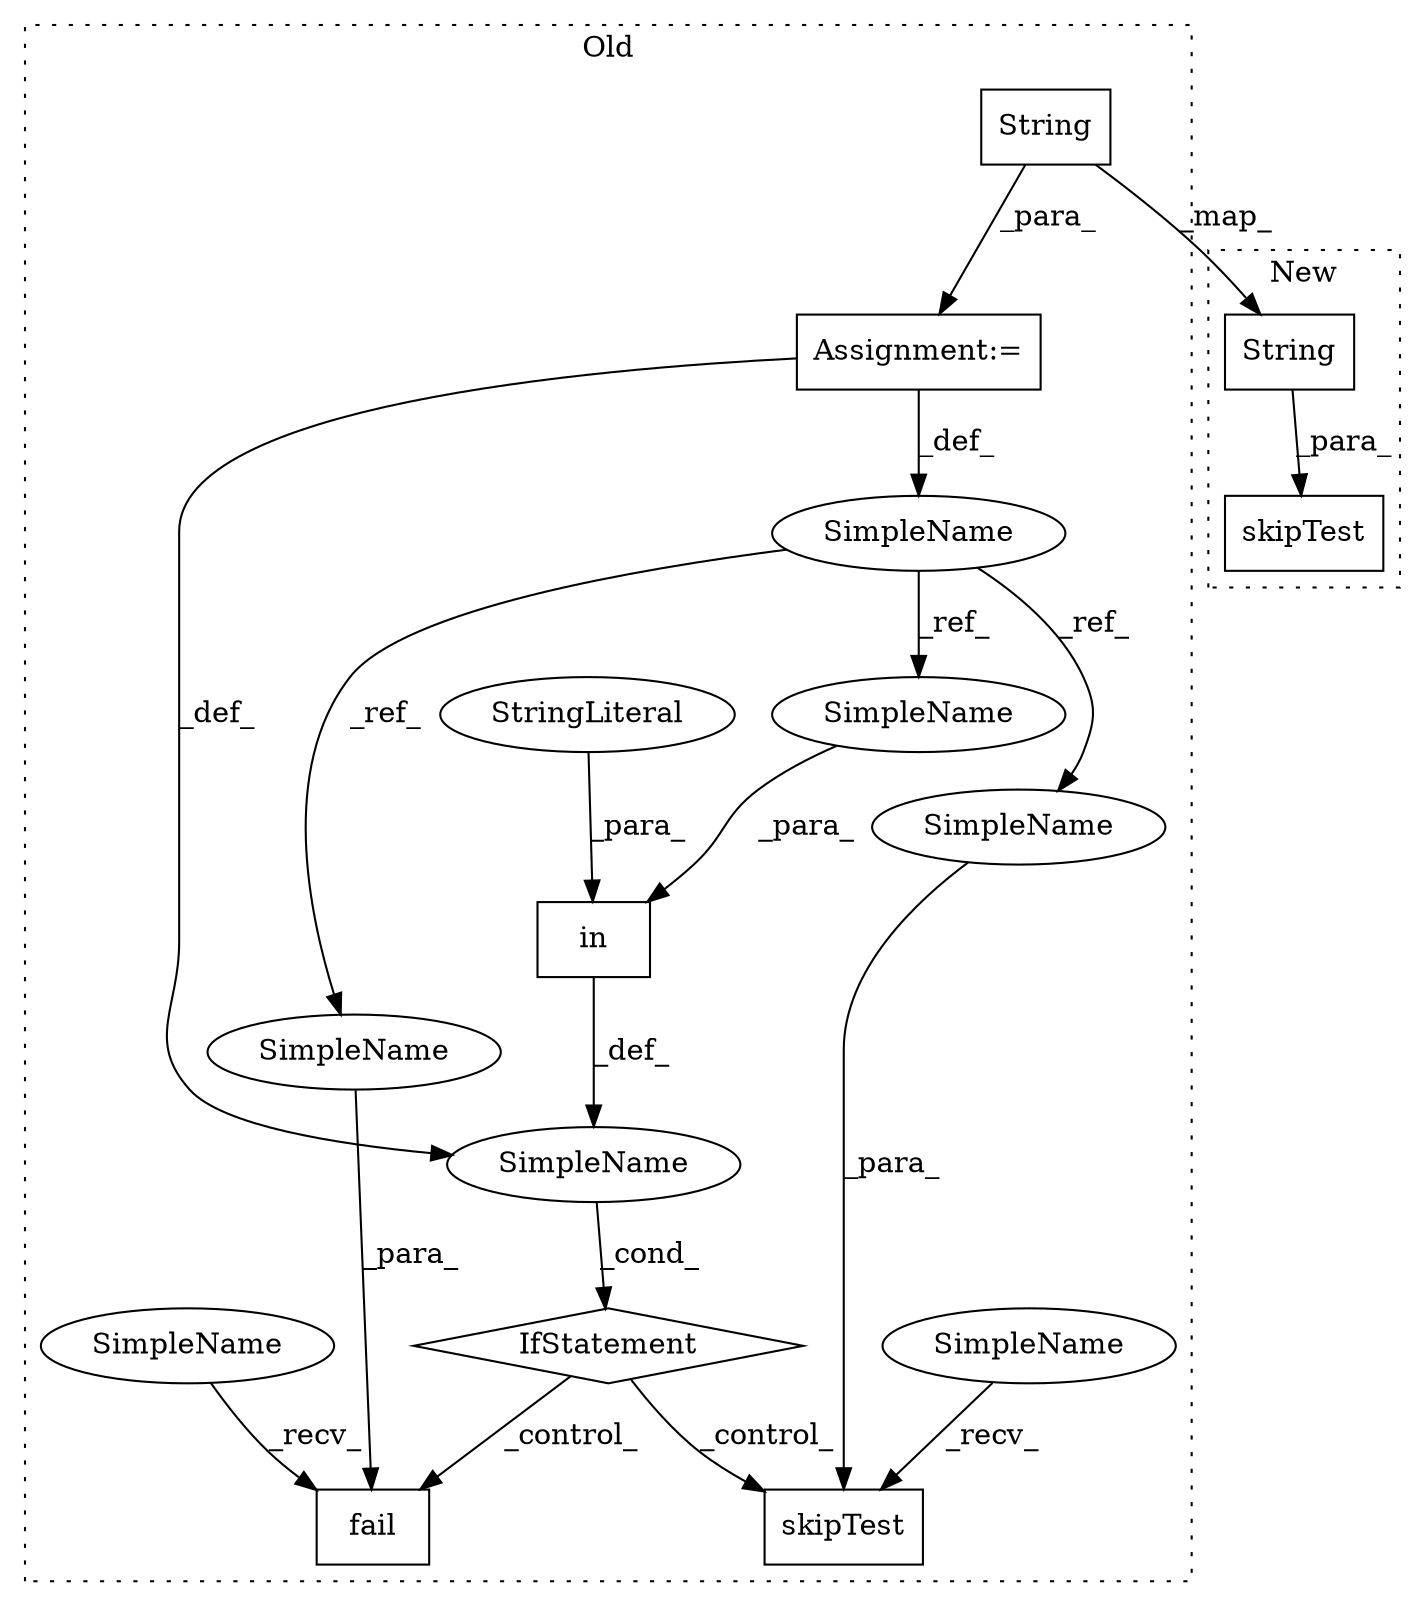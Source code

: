 digraph G {
subgraph cluster0 {
1 [label="fail" a="32" s="2006,2014" l="5,1" shape="box"];
3 [label="skipTest" a="32" s="1962,1974" l="9,1" shape="box"];
4 [label="in" a="105" s="1931" l="14" shape="box"];
6 [label="String" a="32" s="1903,1912" l="7,1" shape="box"];
7 [label="IfStatement" a="25" s="1921,1945" l="10,2" shape="diamond"];
8 [label="SimpleName" a="42" s="" l="" shape="ellipse"];
9 [label="SimpleName" a="42" s="1899" l="3" shape="ellipse"];
10 [label="Assignment:=" a="7" s="1902" l="1" shape="box"];
11 [label="StringLiteral" a="45" s="1931" l="7" shape="ellipse"];
12 [label="SimpleName" a="42" s="1942" l="3" shape="ellipse"];
13 [label="SimpleName" a="42" s="2011" l="3" shape="ellipse"];
14 [label="SimpleName" a="42" s="1971" l="3" shape="ellipse"];
15 [label="SimpleName" a="42" s="1957" l="4" shape="ellipse"];
16 [label="SimpleName" a="42" s="2001" l="4" shape="ellipse"];
label = "Old";
style="dotted";
}
subgraph cluster1 {
2 [label="skipTest" a="32" s="1951,1970" l="9,1" shape="box"];
5 [label="String" a="32" s="1960,1969" l="7,1" shape="box"];
label = "New";
style="dotted";
}
4 -> 8 [label="_def_"];
5 -> 2 [label="_para_"];
6 -> 10 [label="_para_"];
6 -> 5 [label="_map_"];
7 -> 3 [label="_control_"];
7 -> 1 [label="_control_"];
8 -> 7 [label="_cond_"];
9 -> 12 [label="_ref_"];
9 -> 14 [label="_ref_"];
9 -> 13 [label="_ref_"];
10 -> 8 [label="_def_"];
10 -> 9 [label="_def_"];
11 -> 4 [label="_para_"];
12 -> 4 [label="_para_"];
13 -> 1 [label="_para_"];
14 -> 3 [label="_para_"];
15 -> 3 [label="_recv_"];
16 -> 1 [label="_recv_"];
}